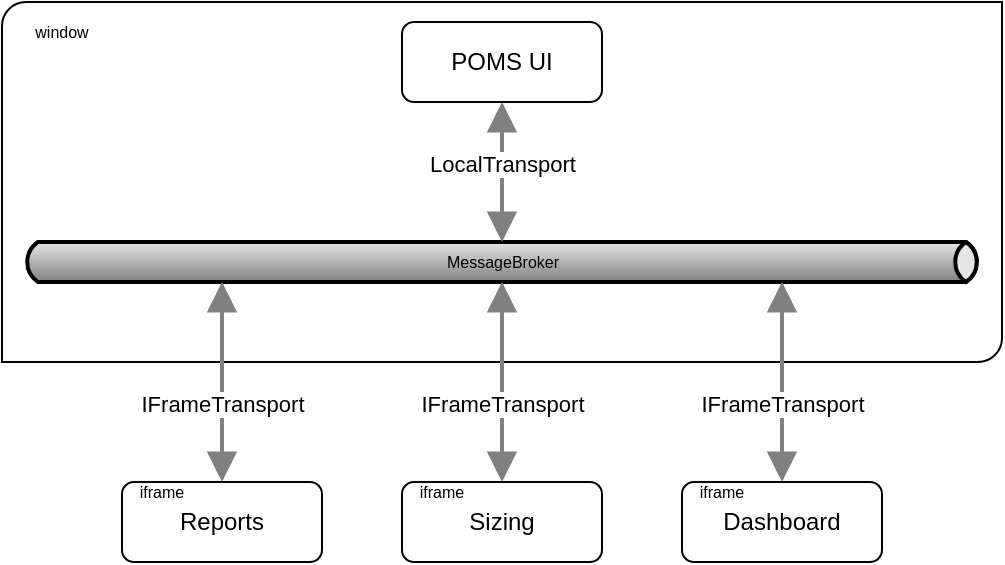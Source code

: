 <mxfile version="18.0.6" type="github"><diagram id="2Nyg2iUKjdk7ObTvUkOL" name="Page-1"><mxGraphModel dx="635" dy="314" grid="1" gridSize="10" guides="1" tooltips="1" connect="1" arrows="1" fold="1" page="1" pageScale="1" pageWidth="827" pageHeight="1169" math="0" shadow="0"><root><mxCell id="0"/><mxCell id="1" parent="0"/><mxCell id="y0qtR-n7O8HEjwAXFShf-20" value="" style="verticalLabelPosition=bottom;verticalAlign=top;html=1;shape=mxgraph.basic.diag_round_rect;dx=6;" vertex="1" parent="1"><mxGeometry x="150" y="150" width="500" height="180" as="geometry"/></mxCell><mxCell id="y0qtR-n7O8HEjwAXFShf-1" value="MessageBroker" style="strokeWidth=2;strokeColor=#000000;dashed=0;align=center;html=1;fontSize=8;shape=mxgraph.eip.messageChannel;" vertex="1" parent="1"><mxGeometry x="160" y="270" width="480" height="20" as="geometry"/></mxCell><mxCell id="y0qtR-n7O8HEjwAXFShf-3" value="" style="edgeStyle=elbowEdgeStyle;strokeWidth=2;rounded=0;endArrow=block;startArrow=block;startSize=10;endSize=10;dashed=0;html=1;strokeColor=#808080;" edge="1" target="y0qtR-n7O8HEjwAXFShf-1" parent="1" source="y0qtR-n7O8HEjwAXFShf-10"><mxGeometry relative="1" as="geometry"><mxPoint x="294" y="230" as="sourcePoint"/><Array as="points"><mxPoint x="400" y="330"/><mxPoint x="420" y="310"/><mxPoint x="330" y="220"/></Array></mxGeometry></mxCell><mxCell id="y0qtR-n7O8HEjwAXFShf-11" value="IFrameTransport" style="edgeLabel;html=1;align=center;verticalAlign=middle;resizable=0;points=[];" vertex="1" connectable="0" parent="y0qtR-n7O8HEjwAXFShf-3"><mxGeometry x="-0.23" y="1" relative="1" as="geometry"><mxPoint x="1" y="-1" as="offset"/></mxGeometry></mxCell><mxCell id="y0qtR-n7O8HEjwAXFShf-4" value="" style="edgeStyle=elbowEdgeStyle;strokeWidth=2;rounded=0;endArrow=block;startArrow=block;startSize=10;endSize=10;dashed=0;html=1;strokeColor=#808080;" edge="1" target="y0qtR-n7O8HEjwAXFShf-1" parent="1" source="y0qtR-n7O8HEjwAXFShf-8"><mxGeometry relative="1" as="geometry"><mxPoint x="334" y="230" as="sourcePoint"/><Array as="points"><mxPoint x="540" y="360"/><mxPoint x="560" y="340"/><mxPoint x="450" y="220"/><mxPoint x="474" y="260"/><mxPoint x="394" y="260"/></Array></mxGeometry></mxCell><mxCell id="y0qtR-n7O8HEjwAXFShf-9" value="IFrameTransport" style="edgeLabel;html=1;align=center;verticalAlign=middle;resizable=0;points=[];" vertex="1" connectable="0" parent="y0qtR-n7O8HEjwAXFShf-4"><mxGeometry x="0.03" relative="1" as="geometry"><mxPoint y="12" as="offset"/></mxGeometry></mxCell><mxCell id="y0qtR-n7O8HEjwAXFShf-5" value="" style="edgeStyle=elbowEdgeStyle;strokeWidth=2;rounded=0;endArrow=block;startArrow=block;startSize=10;endSize=10;dashed=0;html=1;strokeColor=#808080;" edge="1" target="y0qtR-n7O8HEjwAXFShf-1" parent="1" source="y0qtR-n7O8HEjwAXFShf-6"><mxGeometry relative="1" as="geometry"><mxPoint x="374" y="230" as="sourcePoint"/><Array as="points"><mxPoint x="400" y="250"/><mxPoint x="594" y="230"/><mxPoint x="584" y="270"/><mxPoint x="474" y="210"/></Array></mxGeometry></mxCell><mxCell id="y0qtR-n7O8HEjwAXFShf-7" value="&lt;span style=&quot;font-weight: normal;&quot;&gt;LocalTransport&lt;/span&gt;" style="edgeLabel;html=1;align=center;verticalAlign=middle;resizable=0;points=[];fontStyle=1" vertex="1" connectable="0" parent="y0qtR-n7O8HEjwAXFShf-5"><mxGeometry x="-0.06" relative="1" as="geometry"><mxPoint y="-2" as="offset"/></mxGeometry></mxCell><mxCell id="y0qtR-n7O8HEjwAXFShf-6" value="POMS UI" style="rounded=1;whiteSpace=wrap;html=1;" vertex="1" parent="1"><mxGeometry x="350" y="160" width="100" height="40" as="geometry"/></mxCell><mxCell id="y0qtR-n7O8HEjwAXFShf-8" value="Dashboard" style="rounded=1;whiteSpace=wrap;html=1;" vertex="1" parent="1"><mxGeometry x="490" y="390" width="100" height="40" as="geometry"/></mxCell><mxCell id="y0qtR-n7O8HEjwAXFShf-10" value="Sizing" style="rounded=1;whiteSpace=wrap;html=1;" vertex="1" parent="1"><mxGeometry x="350" y="390" width="100" height="40" as="geometry"/></mxCell><mxCell id="y0qtR-n7O8HEjwAXFShf-12" value="Reports" style="rounded=1;whiteSpace=wrap;html=1;" vertex="1" parent="1"><mxGeometry x="210" y="390" width="100" height="40" as="geometry"/></mxCell><mxCell id="y0qtR-n7O8HEjwAXFShf-13" value="" style="edgeStyle=elbowEdgeStyle;strokeWidth=2;rounded=0;endArrow=block;startArrow=block;startSize=10;endSize=10;dashed=0;html=1;strokeColor=#808080;" edge="1" parent="1" source="y0qtR-n7O8HEjwAXFShf-12" target="y0qtR-n7O8HEjwAXFShf-1"><mxGeometry relative="1" as="geometry"><mxPoint x="274.003" y="200" as="sourcePoint"/><mxPoint x="274.003" y="290" as="targetPoint"/><Array as="points"><mxPoint x="260" y="370"/><mxPoint x="300" y="330"/><mxPoint x="210" y="240"/><mxPoint x="234" y="230"/></Array></mxGeometry></mxCell><mxCell id="y0qtR-n7O8HEjwAXFShf-14" value="IFrameTransport" style="edgeLabel;html=1;align=center;verticalAlign=middle;resizable=0;points=[];" vertex="1" connectable="0" parent="y0qtR-n7O8HEjwAXFShf-13"><mxGeometry x="-0.23" y="1" relative="1" as="geometry"><mxPoint x="1" y="-1" as="offset"/></mxGeometry></mxCell><mxCell id="y0qtR-n7O8HEjwAXFShf-21" value="iframe" style="text;html=1;strokeColor=none;fillColor=none;align=center;verticalAlign=middle;whiteSpace=wrap;rounded=0;fontSize=8;" vertex="1" parent="1"><mxGeometry x="350" y="390" width="40" height="10" as="geometry"/></mxCell><mxCell id="y0qtR-n7O8HEjwAXFShf-22" value="iframe" style="text;html=1;strokeColor=none;fillColor=none;align=center;verticalAlign=middle;whiteSpace=wrap;rounded=0;fontSize=8;" vertex="1" parent="1"><mxGeometry x="210" y="390" width="40" height="10" as="geometry"/></mxCell><mxCell id="y0qtR-n7O8HEjwAXFShf-23" value="iframe" style="text;html=1;strokeColor=none;fillColor=none;align=center;verticalAlign=middle;whiteSpace=wrap;rounded=0;fontSize=8;" vertex="1" parent="1"><mxGeometry x="490" y="390" width="40" height="10" as="geometry"/></mxCell><mxCell id="y0qtR-n7O8HEjwAXFShf-24" value="window" style="text;html=1;strokeColor=none;fillColor=none;align=center;verticalAlign=middle;whiteSpace=wrap;rounded=0;fontSize=8;" vertex="1" parent="1"><mxGeometry x="160" y="160" width="40" height="10" as="geometry"/></mxCell></root></mxGraphModel></diagram></mxfile>